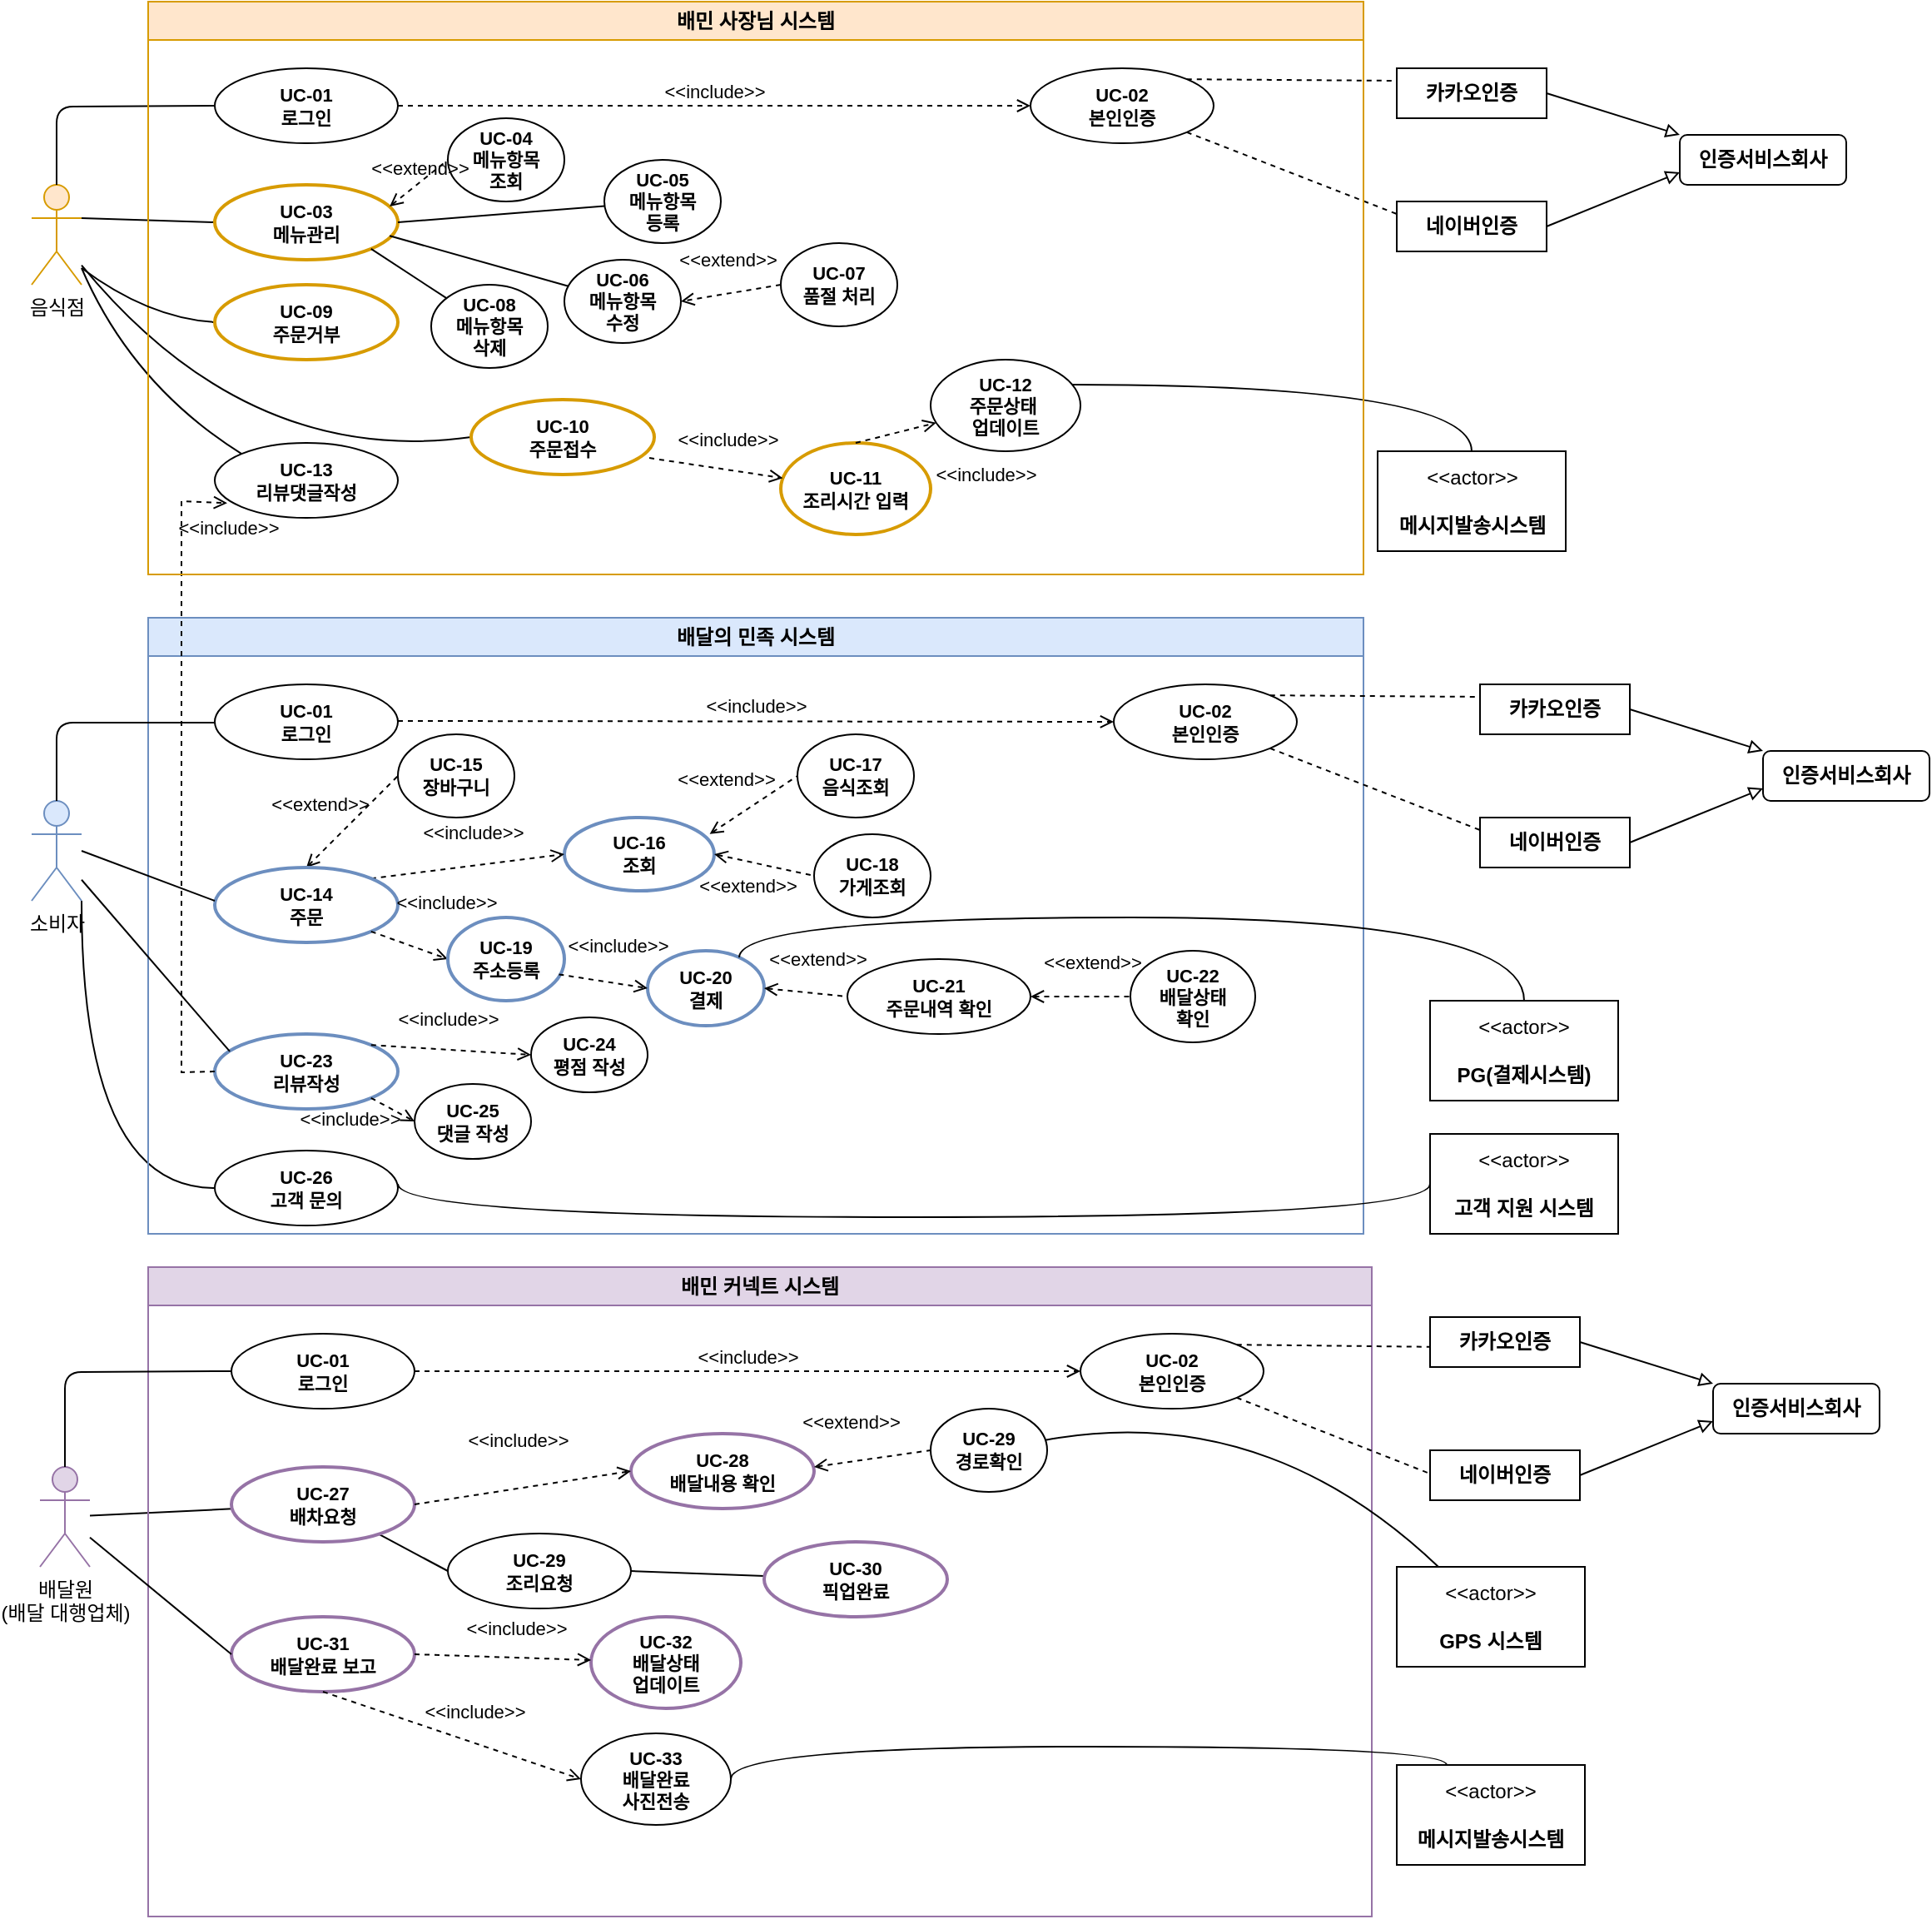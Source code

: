 <mxfile version="24.4.13" type="github" pages="2">
  <diagram name="페이지-1" id="0730mNVhQJwYagWhDFm0">
    <mxGraphModel grid="0" page="1" gridSize="10" guides="1" tooltips="1" connect="1" arrows="1" fold="1" pageScale="1" pageWidth="827" pageHeight="1169" math="0" shadow="0">
      <root>
        <mxCell id="0" />
        <mxCell id="1" parent="0" />
        <mxCell id="9gbs9tgWKVbymUqdHYrf-203" style="rounded=0;orthogonalLoop=1;jettySize=auto;html=1;exitX=1;exitY=1;exitDx=0;exitDy=0;exitPerimeter=0;endArrow=none;endFill=0;entryX=0;entryY=0.5;entryDx=0;entryDy=0;strokeColor=none;" edge="1" parent="1" source="9gbs9tgWKVbymUqdHYrf-3" target="9gbs9tgWKVbymUqdHYrf-204">
          <mxGeometry relative="1" as="geometry">
            <mxPoint x="150" y="760" as="targetPoint" />
          </mxGeometry>
        </mxCell>
        <mxCell id="9gbs9tgWKVbymUqdHYrf-205" style="edgeStyle=orthogonalEdgeStyle;rounded=0;orthogonalLoop=1;jettySize=auto;html=1;exitX=1;exitY=1;exitDx=0;exitDy=0;exitPerimeter=0;entryX=0;entryY=0.5;entryDx=0;entryDy=0;curved=1;endArrow=none;endFill=0;" edge="1" parent="1" source="9gbs9tgWKVbymUqdHYrf-3" target="9gbs9tgWKVbymUqdHYrf-204">
          <mxGeometry relative="1" as="geometry" />
        </mxCell>
        <mxCell id="9gbs9tgWKVbymUqdHYrf-3" value="소비자" style="shape=umlActor;verticalLabelPosition=bottom;verticalAlign=top;html=1;outlineConnect=0;fillColor=#dae8fc;strokeColor=#6c8ebf;" vertex="1" parent="1">
          <mxGeometry x="70" y="530" width="30" height="60" as="geometry" />
        </mxCell>
        <mxCell id="9gbs9tgWKVbymUqdHYrf-161" style="rounded=0;orthogonalLoop=1;jettySize=auto;html=1;endArrow=none;endFill=0;" edge="1" parent="1" source="9gbs9tgWKVbymUqdHYrf-6" target="9gbs9tgWKVbymUqdHYrf-22">
          <mxGeometry relative="1" as="geometry" />
        </mxCell>
        <mxCell id="9gbs9tgWKVbymUqdHYrf-6" value="배달원&lt;div&gt;(배달 대행업체)&lt;/div&gt;" style="shape=umlActor;verticalLabelPosition=bottom;verticalAlign=top;html=1;outlineConnect=0;fillColor=#e1d5e7;strokeColor=#9673a6;" vertex="1" parent="1">
          <mxGeometry x="75" y="930" width="30" height="60" as="geometry" />
        </mxCell>
        <mxCell id="9gbs9tgWKVbymUqdHYrf-7" value="음식점" style="shape=umlActor;verticalLabelPosition=bottom;verticalAlign=top;html=1;outlineConnect=0;fillColor=#ffe6cc;strokeColor=#d79b00;" vertex="1" parent="1">
          <mxGeometry x="70" y="160" width="30" height="60" as="geometry" />
        </mxCell>
        <mxCell id="9gbs9tgWKVbymUqdHYrf-10" value="&lt;b&gt;인증서비스회사&lt;/b&gt;" style="rounded=1;whiteSpace=wrap;html=1;" vertex="1" parent="1">
          <mxGeometry x="1060" y="130" width="100" height="30" as="geometry" />
        </mxCell>
        <mxCell id="9gbs9tgWKVbymUqdHYrf-46" value="&lt;b&gt;네이버인증&lt;/b&gt;" style="rounded=0;whiteSpace=wrap;html=1;" vertex="1" parent="1">
          <mxGeometry x="890" y="170" width="90" height="30" as="geometry" />
        </mxCell>
        <mxCell id="9gbs9tgWKVbymUqdHYrf-48" style="rounded=0;orthogonalLoop=1;jettySize=auto;html=1;exitX=1;exitY=0.5;exitDx=0;exitDy=0;endArrow=block;endFill=0;curved=0;strokeWidth=1;entryX=0;entryY=0;entryDx=0;entryDy=0;" edge="1" parent="1" source="9gbs9tgWKVbymUqdHYrf-28" target="9gbs9tgWKVbymUqdHYrf-10">
          <mxGeometry relative="1" as="geometry">
            <mxPoint x="1070" y="120" as="targetPoint" />
          </mxGeometry>
        </mxCell>
        <mxCell id="9gbs9tgWKVbymUqdHYrf-28" value="&lt;b&gt;카카오인증&lt;/b&gt;" style="rounded=0;whiteSpace=wrap;html=1;" vertex="1" parent="1">
          <mxGeometry x="890" y="90" width="90" height="30" as="geometry" />
        </mxCell>
        <mxCell id="9gbs9tgWKVbymUqdHYrf-49" style="rounded=0;orthogonalLoop=1;jettySize=auto;html=1;exitX=1;exitY=0.5;exitDx=0;exitDy=0;endArrow=block;endFill=0;curved=0;strokeWidth=1;entryX=0;entryY=0.75;entryDx=0;entryDy=0;" edge="1" parent="1" source="9gbs9tgWKVbymUqdHYrf-46" target="9gbs9tgWKVbymUqdHYrf-10">
          <mxGeometry relative="1" as="geometry">
            <mxPoint x="1120" y="225" as="targetPoint" />
            <mxPoint x="1010" y="200" as="sourcePoint" />
          </mxGeometry>
        </mxCell>
        <mxCell id="9gbs9tgWKVbymUqdHYrf-53" value="" style="endArrow=none;dashed=1;html=1;rounded=0;exitX=1;exitY=0;exitDx=0;exitDy=0;entryX=0;entryY=0.25;entryDx=0;entryDy=0;" edge="1" parent="1" source="9gbs9tgWKVbymUqdHYrf-15" target="9gbs9tgWKVbymUqdHYrf-28">
          <mxGeometry width="50" height="50" relative="1" as="geometry">
            <mxPoint x="740" y="200" as="sourcePoint" />
            <mxPoint x="790" y="150" as="targetPoint" />
          </mxGeometry>
        </mxCell>
        <mxCell id="9gbs9tgWKVbymUqdHYrf-54" value="" style="endArrow=none;dashed=1;html=1;rounded=0;exitX=1;exitY=1;exitDx=0;exitDy=0;entryX=0;entryY=0.25;entryDx=0;entryDy=0;" edge="1" parent="1" source="9gbs9tgWKVbymUqdHYrf-15" target="9gbs9tgWKVbymUqdHYrf-46">
          <mxGeometry width="50" height="50" relative="1" as="geometry">
            <mxPoint x="710" y="140" as="sourcePoint" />
            <mxPoint x="916" y="146" as="targetPoint" />
          </mxGeometry>
        </mxCell>
        <mxCell id="9gbs9tgWKVbymUqdHYrf-72" value="배민 커넥트 시스템" style="swimlane;whiteSpace=wrap;html=1;fillColor=#e1d5e7;strokeColor=#9673a6;" vertex="1" parent="1">
          <mxGeometry x="140" y="810" width="735" height="390" as="geometry" />
        </mxCell>
        <mxCell id="9gbs9tgWKVbymUqdHYrf-73" value="&lt;div&gt;UC-01&lt;/div&gt;로그인" style="ellipse;whiteSpace=wrap;html=1;fontFamily=Helvetica;fontSize=11;fontColor=default;labelBackgroundColor=default;fontStyle=1" vertex="1" parent="9gbs9tgWKVbymUqdHYrf-72">
          <mxGeometry x="50" y="40" width="110" height="45" as="geometry" />
        </mxCell>
        <mxCell id="9gbs9tgWKVbymUqdHYrf-24" value="&lt;div&gt;&lt;b&gt;UC-31&lt;/b&gt;&lt;/div&gt;&lt;b&gt;배달완료 보고&lt;/b&gt;" style="ellipse;whiteSpace=wrap;html=1;fontFamily=Helvetica;fontSize=11;labelBackgroundColor=default;fillColor=none;strokeColor=#9673a6;strokeWidth=2;" vertex="1" parent="9gbs9tgWKVbymUqdHYrf-72">
          <mxGeometry x="50" y="210" width="110" height="45" as="geometry" />
        </mxCell>
        <mxCell id="9gbs9tgWKVbymUqdHYrf-23" value="&lt;div&gt;&lt;b&gt;UC-28&lt;/b&gt;&lt;/div&gt;&lt;b&gt;배달내용 확인&lt;/b&gt;" style="ellipse;whiteSpace=wrap;html=1;fontFamily=Helvetica;fontSize=11;labelBackgroundColor=default;fillColor=none;strokeColor=#9673a6;strokeWidth=2;" vertex="1" parent="9gbs9tgWKVbymUqdHYrf-72">
          <mxGeometry x="290" y="100" width="110" height="45" as="geometry" />
        </mxCell>
        <mxCell id="9gbs9tgWKVbymUqdHYrf-182" style="rounded=0;orthogonalLoop=1;jettySize=auto;html=1;entryX=0;entryY=0.5;entryDx=0;entryDy=0;endArrow=none;endFill=0;" edge="1" parent="9gbs9tgWKVbymUqdHYrf-72" source="9gbs9tgWKVbymUqdHYrf-22" target="9gbs9tgWKVbymUqdHYrf-181">
          <mxGeometry relative="1" as="geometry" />
        </mxCell>
        <mxCell id="9gbs9tgWKVbymUqdHYrf-22" value="&lt;div&gt;&lt;b&gt;UC-27&lt;/b&gt;&lt;/div&gt;&lt;b&gt;배차요청&lt;/b&gt;" style="ellipse;whiteSpace=wrap;html=1;fontFamily=Helvetica;fontSize=11;labelBackgroundColor=default;fillColor=none;strokeColor=#9673a6;strokeWidth=2;" vertex="1" parent="9gbs9tgWKVbymUqdHYrf-72">
          <mxGeometry x="50" y="120" width="110" height="45" as="geometry" />
        </mxCell>
        <mxCell id="9gbs9tgWKVbymUqdHYrf-157" value="&lt;div&gt;&lt;b&gt;UC-02&lt;/b&gt;&lt;/div&gt;&lt;b&gt;본인인증&lt;/b&gt;" style="ellipse;whiteSpace=wrap;html=1;fontFamily=Helvetica;fontSize=11;fontColor=default;labelBackgroundColor=default;" vertex="1" parent="9gbs9tgWKVbymUqdHYrf-72">
          <mxGeometry x="560" y="40" width="110" height="45" as="geometry" />
        </mxCell>
        <mxCell id="9gbs9tgWKVbymUqdHYrf-158" value="" style="endArrow=none;dashed=1;html=1;rounded=0;exitX=1;exitY=0;exitDx=0;exitDy=0;entryX=0;entryY=0.25;entryDx=0;entryDy=0;" edge="1" parent="9gbs9tgWKVbymUqdHYrf-72" source="9gbs9tgWKVbymUqdHYrf-157">
          <mxGeometry width="50" height="50" relative="1" as="geometry">
            <mxPoint x="630" y="150" as="sourcePoint" />
            <mxPoint x="780" y="48" as="targetPoint" />
          </mxGeometry>
        </mxCell>
        <mxCell id="9gbs9tgWKVbymUqdHYrf-159" value="" style="endArrow=none;dashed=1;html=1;rounded=0;exitX=1;exitY=1;exitDx=0;exitDy=0;entryX=0;entryY=0.25;entryDx=0;entryDy=0;" edge="1" parent="9gbs9tgWKVbymUqdHYrf-72" source="9gbs9tgWKVbymUqdHYrf-157">
          <mxGeometry width="50" height="50" relative="1" as="geometry">
            <mxPoint x="600" y="90" as="sourcePoint" />
            <mxPoint x="780" y="128" as="targetPoint" />
          </mxGeometry>
        </mxCell>
        <mxCell id="9gbs9tgWKVbymUqdHYrf-160" value="&amp;lt;&amp;lt;include&amp;gt;&amp;gt;" style="html=1;verticalAlign=bottom;labelBackgroundColor=none;endArrow=open;endFill=0;dashed=1;rounded=0;entryX=0;entryY=0.5;entryDx=0;entryDy=0;exitX=1;exitY=0.5;exitDx=0;exitDy=0;" edge="1" parent="9gbs9tgWKVbymUqdHYrf-72" source="9gbs9tgWKVbymUqdHYrf-73" target="9gbs9tgWKVbymUqdHYrf-157">
          <mxGeometry width="160" relative="1" as="geometry">
            <mxPoint x="160" y="108.82" as="sourcePoint" />
            <mxPoint x="590" y="109.82" as="targetPoint" />
          </mxGeometry>
        </mxCell>
        <mxCell id="9gbs9tgWKVbymUqdHYrf-163" value="&amp;lt;&amp;lt;include&amp;gt;&amp;gt;" style="html=1;verticalAlign=bottom;labelBackgroundColor=none;endArrow=open;endFill=0;dashed=1;rounded=0;exitX=1;exitY=0.5;exitDx=0;exitDy=0;entryX=0;entryY=0.5;entryDx=0;entryDy=0;" edge="1" parent="9gbs9tgWKVbymUqdHYrf-72" source="9gbs9tgWKVbymUqdHYrf-22" target="9gbs9tgWKVbymUqdHYrf-23">
          <mxGeometry y="20" width="160" relative="1" as="geometry">
            <mxPoint x="200" y="184.41" as="sourcePoint" />
            <mxPoint x="360" y="184.41" as="targetPoint" />
            <mxPoint as="offset" />
          </mxGeometry>
        </mxCell>
        <mxCell id="9gbs9tgWKVbymUqdHYrf-164" value="&lt;div&gt;&lt;b&gt;UC-29&lt;/b&gt;&lt;/div&gt;&lt;b&gt;경로확인&lt;/b&gt;" style="ellipse;whiteSpace=wrap;html=1;fontFamily=Helvetica;fontSize=11;fontColor=default;labelBackgroundColor=default;" vertex="1" parent="9gbs9tgWKVbymUqdHYrf-72">
          <mxGeometry x="470" y="85" width="70" height="50" as="geometry" />
        </mxCell>
        <mxCell id="9gbs9tgWKVbymUqdHYrf-165" value="&amp;lt;&amp;lt;extend&amp;gt;&amp;gt;" style="html=1;verticalAlign=bottom;labelBackgroundColor=none;endArrow=none;endFill=0;dashed=1;rounded=0;entryX=0;entryY=0.5;entryDx=0;entryDy=0;startArrow=open;startFill=0;exitX=1;exitY=0.5;exitDx=0;exitDy=0;" edge="1" parent="9gbs9tgWKVbymUqdHYrf-72" target="9gbs9tgWKVbymUqdHYrf-164">
          <mxGeometry x="-0.313" y="15" width="160" relative="1" as="geometry">
            <mxPoint x="400" y="120" as="sourcePoint" />
            <mxPoint x="484" y="176" as="targetPoint" />
            <mxPoint as="offset" />
          </mxGeometry>
        </mxCell>
        <mxCell id="9gbs9tgWKVbymUqdHYrf-173" value="&lt;div&gt;&lt;b&gt;UC-32&lt;/b&gt;&lt;/div&gt;&lt;b&gt;배달상태&lt;/b&gt;&lt;div&gt;&lt;b&gt;업데이트&lt;/b&gt;&lt;/div&gt;" style="ellipse;whiteSpace=wrap;html=1;fontFamily=Helvetica;fontSize=11;labelBackgroundColor=default;fillColor=none;strokeColor=#9673a6;strokeWidth=2;" vertex="1" parent="9gbs9tgWKVbymUqdHYrf-72">
          <mxGeometry x="266" y="210" width="90" height="55" as="geometry" />
        </mxCell>
        <mxCell id="9gbs9tgWKVbymUqdHYrf-174" value="&amp;lt;&amp;lt;include&amp;gt;&amp;gt;" style="html=1;verticalAlign=bottom;labelBackgroundColor=none;endArrow=open;endFill=0;dashed=1;rounded=0;exitX=1;exitY=0.5;exitDx=0;exitDy=0;" edge="1" parent="9gbs9tgWKVbymUqdHYrf-72" target="9gbs9tgWKVbymUqdHYrf-173" source="9gbs9tgWKVbymUqdHYrf-24">
          <mxGeometry x="0.14" y="9" width="160" relative="1" as="geometry">
            <mxPoint x="191" y="215" as="sourcePoint" />
            <mxPoint x="306" y="255" as="targetPoint" />
            <mxPoint as="offset" />
          </mxGeometry>
        </mxCell>
        <mxCell id="9gbs9tgWKVbymUqdHYrf-184" style="rounded=0;orthogonalLoop=1;jettySize=auto;html=1;exitX=1;exitY=0.5;exitDx=0;exitDy=0;endArrow=none;endFill=0;" edge="1" parent="9gbs9tgWKVbymUqdHYrf-72" source="9gbs9tgWKVbymUqdHYrf-181" target="9gbs9tgWKVbymUqdHYrf-183">
          <mxGeometry relative="1" as="geometry" />
        </mxCell>
        <mxCell id="9gbs9tgWKVbymUqdHYrf-181" value="&lt;div&gt;&lt;b&gt;UC-29&lt;/b&gt;&lt;/div&gt;&lt;b&gt;조리요청&lt;/b&gt;" style="ellipse;whiteSpace=wrap;html=1;fontFamily=Helvetica;fontSize=11;fontColor=default;labelBackgroundColor=default;" vertex="1" parent="9gbs9tgWKVbymUqdHYrf-72">
          <mxGeometry x="180" y="160" width="110" height="45" as="geometry" />
        </mxCell>
        <mxCell id="9gbs9tgWKVbymUqdHYrf-183" value="&lt;div&gt;&lt;b&gt;UC-30&lt;/b&gt;&lt;/div&gt;&lt;b&gt;픽업완료&lt;/b&gt;" style="ellipse;whiteSpace=wrap;html=1;fontFamily=Helvetica;fontSize=11;labelBackgroundColor=default;fillColor=none;strokeColor=#9673a6;strokeWidth=2;" vertex="1" parent="9gbs9tgWKVbymUqdHYrf-72">
          <mxGeometry x="370" y="165" width="110" height="45" as="geometry" />
        </mxCell>
        <mxCell id="9gbs9tgWKVbymUqdHYrf-185" value="&amp;lt;&amp;lt;include&amp;gt;&amp;gt;" style="html=1;verticalAlign=bottom;labelBackgroundColor=none;endArrow=open;endFill=0;dashed=1;rounded=0;exitX=0.5;exitY=1;exitDx=0;exitDy=0;entryX=0;entryY=0.5;entryDx=0;entryDy=0;" edge="1" parent="9gbs9tgWKVbymUqdHYrf-72" source="9gbs9tgWKVbymUqdHYrf-24" target="9gbs9tgWKVbymUqdHYrf-186">
          <mxGeometry x="0.14" y="9" width="160" relative="1" as="geometry">
            <mxPoint x="105" y="270" as="sourcePoint" />
            <mxPoint x="240" y="320" as="targetPoint" />
            <mxPoint as="offset" />
          </mxGeometry>
        </mxCell>
        <mxCell id="9gbs9tgWKVbymUqdHYrf-186" value="&lt;div&gt;&lt;b&gt;UC-33&lt;/b&gt;&lt;/div&gt;&lt;b&gt;배달완료&lt;/b&gt;&lt;div&gt;&lt;b&gt;사진전송&lt;/b&gt;&lt;/div&gt;" style="ellipse;whiteSpace=wrap;html=1;fontFamily=Helvetica;fontSize=11;fontColor=default;labelBackgroundColor=default;" vertex="1" parent="9gbs9tgWKVbymUqdHYrf-72">
          <mxGeometry x="260" y="280" width="90" height="55" as="geometry" />
        </mxCell>
        <mxCell id="9gbs9tgWKVbymUqdHYrf-74" value="배달의 민족 시스템" style="swimlane;whiteSpace=wrap;html=1;fillColor=#dae8fc;strokeColor=#6c8ebf;" vertex="1" parent="1">
          <mxGeometry x="140" y="420" width="730" height="370" as="geometry" />
        </mxCell>
        <mxCell id="9gbs9tgWKVbymUqdHYrf-18" value="&lt;div&gt;&lt;b&gt;UC-16&lt;/b&gt;&lt;/div&gt;&lt;b&gt;조회&lt;/b&gt;" style="ellipse;whiteSpace=wrap;html=1;fontFamily=Helvetica;fontSize=11;labelBackgroundColor=default;fillColor=none;strokeColor=#6c8ebf;strokeWidth=2;" vertex="1" parent="9gbs9tgWKVbymUqdHYrf-74">
          <mxGeometry x="250" y="120" width="90" height="44" as="geometry" />
        </mxCell>
        <mxCell id="9gbs9tgWKVbymUqdHYrf-19" value="&lt;div&gt;&lt;b&gt;UC-21&lt;/b&gt;&lt;/div&gt;&lt;b&gt;주문내역 확인&lt;/b&gt;" style="ellipse;whiteSpace=wrap;html=1;fontFamily=Helvetica;fontSize=11;fontColor=default;labelBackgroundColor=default;" vertex="1" parent="9gbs9tgWKVbymUqdHYrf-74">
          <mxGeometry x="420" y="205" width="110" height="45" as="geometry" />
        </mxCell>
        <mxCell id="9gbs9tgWKVbymUqdHYrf-20" value="&lt;div&gt;&lt;b&gt;UC-22&lt;/b&gt;&lt;/div&gt;&lt;b&gt;배달상태&lt;/b&gt;&lt;div&gt;&lt;b&gt;확인&lt;/b&gt;&lt;/div&gt;" style="ellipse;whiteSpace=wrap;html=1;fontFamily=Helvetica;fontSize=11;fontColor=default;labelBackgroundColor=default;" vertex="1" parent="9gbs9tgWKVbymUqdHYrf-74">
          <mxGeometry x="590" y="200" width="75" height="55" as="geometry" />
        </mxCell>
        <mxCell id="9gbs9tgWKVbymUqdHYrf-21" value="&lt;div&gt;&lt;b&gt;UC-23&lt;/b&gt;&lt;/div&gt;&lt;b&gt;리뷰작성&lt;/b&gt;" style="ellipse;whiteSpace=wrap;html=1;fontFamily=Helvetica;fontSize=11;labelBackgroundColor=default;fillColor=none;strokeColor=#6c8ebf;strokeWidth=2;" vertex="1" parent="9gbs9tgWKVbymUqdHYrf-74">
          <mxGeometry x="40" y="250" width="110" height="45" as="geometry" />
        </mxCell>
        <mxCell id="9gbs9tgWKVbymUqdHYrf-90" value="&lt;div&gt;UC-01&lt;/div&gt;로그인" style="ellipse;whiteSpace=wrap;html=1;fontFamily=Helvetica;fontSize=11;fontColor=default;labelBackgroundColor=default;fontStyle=1" vertex="1" parent="9gbs9tgWKVbymUqdHYrf-74">
          <mxGeometry x="40" y="40" width="110" height="45" as="geometry" />
        </mxCell>
        <mxCell id="9gbs9tgWKVbymUqdHYrf-91" value="&amp;lt;&amp;lt;include&amp;gt;&amp;gt;" style="html=1;verticalAlign=bottom;labelBackgroundColor=none;endArrow=open;endFill=0;dashed=1;rounded=0;entryX=0;entryY=0.5;entryDx=0;entryDy=0;exitX=1;exitY=0.5;exitDx=0;exitDy=0;" edge="1" parent="9gbs9tgWKVbymUqdHYrf-74" target="9gbs9tgWKVbymUqdHYrf-92">
          <mxGeometry width="160" relative="1" as="geometry">
            <mxPoint x="150" y="62" as="sourcePoint" />
            <mxPoint x="530" y="62" as="targetPoint" />
          </mxGeometry>
        </mxCell>
        <mxCell id="9gbs9tgWKVbymUqdHYrf-103" value="&lt;div&gt;&lt;b&gt;UC-15&lt;/b&gt;&lt;/div&gt;&lt;b&gt;장바구니&lt;/b&gt;" style="ellipse;whiteSpace=wrap;html=1;fontFamily=Helvetica;fontSize=11;fontColor=default;labelBackgroundColor=default;" vertex="1" parent="9gbs9tgWKVbymUqdHYrf-74">
          <mxGeometry x="150" y="70" width="70" height="50" as="geometry" />
        </mxCell>
        <mxCell id="9gbs9tgWKVbymUqdHYrf-105" value="&amp;lt;&amp;lt;extend&amp;gt;&amp;gt;" style="html=1;verticalAlign=bottom;labelBackgroundColor=none;endArrow=none;endFill=0;dashed=1;rounded=0;entryX=0;entryY=0.5;entryDx=0;entryDy=0;startArrow=open;startFill=0;exitX=0.5;exitY=0;exitDx=0;exitDy=0;" edge="1" parent="9gbs9tgWKVbymUqdHYrf-74" source="9gbs9tgWKVbymUqdHYrf-113" target="9gbs9tgWKVbymUqdHYrf-103">
          <mxGeometry x="-0.313" y="15" width="160" relative="1" as="geometry">
            <mxPoint x="350" y="160" as="sourcePoint" />
            <mxPoint x="414" y="189" as="targetPoint" />
            <mxPoint as="offset" />
          </mxGeometry>
        </mxCell>
        <mxCell id="9gbs9tgWKVbymUqdHYrf-109" value="&amp;lt;&amp;lt;extend&amp;gt;&amp;gt;" style="html=1;verticalAlign=bottom;labelBackgroundColor=none;endArrow=none;endFill=0;dashed=1;rounded=0;entryX=0;entryY=0.5;entryDx=0;entryDy=0;startArrow=open;startFill=0;exitX=1;exitY=0.5;exitDx=0;exitDy=0;" edge="1" parent="9gbs9tgWKVbymUqdHYrf-74" source="9gbs9tgWKVbymUqdHYrf-19" target="9gbs9tgWKVbymUqdHYrf-20">
          <mxGeometry x="0.246" y="12" width="160" relative="1" as="geometry">
            <mxPoint x="591" y="253" as="sourcePoint" />
            <mxPoint x="641" y="250" as="targetPoint" />
            <mxPoint x="-1" as="offset" />
          </mxGeometry>
        </mxCell>
        <mxCell id="9gbs9tgWKVbymUqdHYrf-110" value="&lt;div&gt;&lt;b&gt;UC-20&lt;/b&gt;&lt;/div&gt;&lt;b&gt;결제&lt;/b&gt;" style="ellipse;whiteSpace=wrap;html=1;fontFamily=Helvetica;fontSize=11;labelBackgroundColor=default;fillColor=none;strokeColor=#6c8ebf;strokeWidth=2;" vertex="1" parent="9gbs9tgWKVbymUqdHYrf-74">
          <mxGeometry x="300" y="200" width="70" height="45" as="geometry" />
        </mxCell>
        <mxCell id="9gbs9tgWKVbymUqdHYrf-111" value="&amp;lt;&amp;lt;include&amp;gt;&amp;gt;" style="html=1;verticalAlign=bottom;labelBackgroundColor=none;endArrow=open;endFill=0;dashed=1;rounded=0;exitX=1;exitY=0;exitDx=0;exitDy=0;entryX=0;entryY=0.5;entryDx=0;entryDy=0;" edge="1" parent="9gbs9tgWKVbymUqdHYrf-74" source="9gbs9tgWKVbymUqdHYrf-113" target="9gbs9tgWKVbymUqdHYrf-18">
          <mxGeometry x="0.064" y="11" width="160" relative="1" as="geometry">
            <mxPoint x="420" y="155" as="sourcePoint" />
            <mxPoint x="580" y="155" as="targetPoint" />
            <mxPoint as="offset" />
          </mxGeometry>
        </mxCell>
        <mxCell id="9gbs9tgWKVbymUqdHYrf-113" value="&lt;div&gt;UC-14&lt;/div&gt;&lt;div&gt;주문&lt;/div&gt;" style="ellipse;whiteSpace=wrap;html=1;fontFamily=Helvetica;fontSize=11;labelBackgroundColor=default;fontStyle=1;fillColor=none;strokeColor=#6c8ebf;strokeWidth=2;" vertex="1" parent="9gbs9tgWKVbymUqdHYrf-74">
          <mxGeometry x="40" y="150" width="110" height="45" as="geometry" />
        </mxCell>
        <mxCell id="9gbs9tgWKVbymUqdHYrf-127" value="&amp;lt;&amp;lt;include&amp;gt;&amp;gt;" style="html=1;verticalAlign=bottom;labelBackgroundColor=none;endArrow=open;endFill=0;dashed=1;rounded=0;exitX=1;exitY=1;exitDx=0;exitDy=0;entryX=0;entryY=0.5;entryDx=0;entryDy=0;" edge="1" parent="9gbs9tgWKVbymUqdHYrf-74" source="9gbs9tgWKVbymUqdHYrf-113" target="9gbs9tgWKVbymUqdHYrf-140">
          <mxGeometry x="0.658" y="24" width="160" relative="1" as="geometry">
            <mxPoint x="105" y="200" as="sourcePoint" />
            <mxPoint x="180" y="200" as="targetPoint" />
            <mxPoint x="-1" as="offset" />
          </mxGeometry>
        </mxCell>
        <mxCell id="9gbs9tgWKVbymUqdHYrf-128" value="&amp;lt;&amp;lt;extend&amp;gt;&amp;gt;" style="html=1;verticalAlign=bottom;labelBackgroundColor=none;endArrow=none;endFill=0;dashed=1;rounded=0;entryX=0;entryY=0.5;entryDx=0;entryDy=0;startArrow=open;startFill=0;exitX=1;exitY=0.5;exitDx=0;exitDy=0;" edge="1" parent="9gbs9tgWKVbymUqdHYrf-74" source="9gbs9tgWKVbymUqdHYrf-110" target="9gbs9tgWKVbymUqdHYrf-19">
          <mxGeometry x="0.246" y="12" width="160" relative="1" as="geometry">
            <mxPoint x="431" y="228" as="sourcePoint" />
            <mxPoint x="481" y="225" as="targetPoint" />
            <mxPoint x="-1" as="offset" />
          </mxGeometry>
        </mxCell>
        <mxCell id="9gbs9tgWKVbymUqdHYrf-140" value="&lt;div&gt;UC-19&lt;/div&gt;&lt;div&gt;주소등록&lt;/div&gt;" style="ellipse;whiteSpace=wrap;html=1;fontFamily=Helvetica;fontSize=11;labelBackgroundColor=default;fontStyle=1;fillColor=none;strokeColor=#6c8ebf;strokeWidth=2;" vertex="1" parent="9gbs9tgWKVbymUqdHYrf-74">
          <mxGeometry x="180" y="180" width="70" height="50" as="geometry" />
        </mxCell>
        <mxCell id="9gbs9tgWKVbymUqdHYrf-142" value="&amp;lt;&amp;lt;include&amp;gt;&amp;gt;" style="html=1;verticalAlign=bottom;labelBackgroundColor=none;endArrow=open;endFill=0;dashed=1;rounded=0;exitX=0.953;exitY=0.684;exitDx=0;exitDy=0;entryX=0;entryY=0.5;entryDx=0;entryDy=0;exitPerimeter=0;" edge="1" parent="9gbs9tgWKVbymUqdHYrf-74" source="9gbs9tgWKVbymUqdHYrf-140" target="9gbs9tgWKVbymUqdHYrf-110">
          <mxGeometry x="0.244" y="14" width="160" relative="1" as="geometry">
            <mxPoint x="144" y="198" as="sourcePoint" />
            <mxPoint x="190" y="215" as="targetPoint" />
            <mxPoint as="offset" />
          </mxGeometry>
        </mxCell>
        <mxCell id="9gbs9tgWKVbymUqdHYrf-177" value="&lt;div&gt;&lt;b&gt;UC-24&lt;/b&gt;&lt;/div&gt;&lt;b&gt;평점 작성&lt;/b&gt;" style="ellipse;whiteSpace=wrap;html=1;fontFamily=Helvetica;fontSize=11;fontColor=default;labelBackgroundColor=default;" vertex="1" parent="9gbs9tgWKVbymUqdHYrf-74">
          <mxGeometry x="230" y="240" width="70" height="45" as="geometry" />
        </mxCell>
        <mxCell id="9gbs9tgWKVbymUqdHYrf-178" value="&amp;lt;&amp;lt;include&amp;gt;&amp;gt;" style="html=1;verticalAlign=bottom;labelBackgroundColor=none;endArrow=open;endFill=0;dashed=1;rounded=0;exitX=1;exitY=0;exitDx=0;exitDy=0;entryX=0;entryY=0.5;entryDx=0;entryDy=0;" edge="1" parent="9gbs9tgWKVbymUqdHYrf-74" target="9gbs9tgWKVbymUqdHYrf-177" source="9gbs9tgWKVbymUqdHYrf-21">
          <mxGeometry x="-0.051" y="9" width="160" relative="1" as="geometry">
            <mxPoint x="180" y="264" as="sourcePoint" />
            <mxPoint x="123" y="265" as="targetPoint" />
            <mxPoint as="offset" />
          </mxGeometry>
        </mxCell>
        <mxCell id="9gbs9tgWKVbymUqdHYrf-179" value="&lt;div&gt;&lt;b&gt;UC-25&lt;/b&gt;&lt;/div&gt;&lt;b&gt;댓글 작성&lt;/b&gt;" style="ellipse;whiteSpace=wrap;html=1;fontFamily=Helvetica;fontSize=11;fontColor=default;labelBackgroundColor=default;" vertex="1" parent="9gbs9tgWKVbymUqdHYrf-74">
          <mxGeometry x="160.0" y="280" width="70" height="45" as="geometry" />
        </mxCell>
        <mxCell id="9gbs9tgWKVbymUqdHYrf-180" value="&amp;lt;&amp;lt;include&amp;gt;&amp;gt;" style="html=1;verticalAlign=bottom;labelBackgroundColor=none;endArrow=open;endFill=0;dashed=1;rounded=0;exitX=1;exitY=1;exitDx=0;exitDy=0;entryX=0;entryY=0.5;entryDx=0;entryDy=0;" edge="1" parent="9gbs9tgWKVbymUqdHYrf-74" target="9gbs9tgWKVbymUqdHYrf-179" source="9gbs9tgWKVbymUqdHYrf-21">
          <mxGeometry x="-1" y="-26" width="160" relative="1" as="geometry">
            <mxPoint x="109.853" y="323.486" as="sourcePoint" />
            <mxPoint x="186.15" y="270" as="targetPoint" />
            <mxPoint x="-1" y="-1" as="offset" />
          </mxGeometry>
        </mxCell>
        <mxCell id="9gbs9tgWKVbymUqdHYrf-194" value="&lt;div&gt;&lt;b&gt;UC-17&lt;/b&gt;&lt;/div&gt;&lt;b&gt;음식조회&lt;/b&gt;" style="ellipse;whiteSpace=wrap;html=1;fontFamily=Helvetica;fontSize=11;fontColor=default;labelBackgroundColor=default;" vertex="1" parent="9gbs9tgWKVbymUqdHYrf-74">
          <mxGeometry x="390" y="70" width="70" height="50" as="geometry" />
        </mxCell>
        <mxCell id="9gbs9tgWKVbymUqdHYrf-195" value="&amp;lt;&amp;lt;extend&amp;gt;&amp;gt;" style="html=1;verticalAlign=bottom;labelBackgroundColor=none;endArrow=none;endFill=0;dashed=1;rounded=0;entryX=0;entryY=0.5;entryDx=0;entryDy=0;startArrow=open;startFill=0;exitX=0.97;exitY=0.225;exitDx=0;exitDy=0;exitPerimeter=0;" edge="1" parent="9gbs9tgWKVbymUqdHYrf-74" source="9gbs9tgWKVbymUqdHYrf-18" target="9gbs9tgWKVbymUqdHYrf-194">
          <mxGeometry x="-0.313" y="15" width="160" relative="1" as="geometry">
            <mxPoint x="105" y="160" as="sourcePoint" />
            <mxPoint x="160" y="105" as="targetPoint" />
            <mxPoint as="offset" />
          </mxGeometry>
        </mxCell>
        <mxCell id="9gbs9tgWKVbymUqdHYrf-196" value="&lt;div&gt;&lt;b&gt;UC-18&lt;/b&gt;&lt;/div&gt;&lt;b&gt;가게조회&lt;/b&gt;" style="ellipse;whiteSpace=wrap;html=1;fontFamily=Helvetica;fontSize=11;fontColor=default;labelBackgroundColor=default;" vertex="1" parent="9gbs9tgWKVbymUqdHYrf-74">
          <mxGeometry x="400" y="130" width="70" height="50" as="geometry" />
        </mxCell>
        <mxCell id="9gbs9tgWKVbymUqdHYrf-197" value="&amp;lt;&amp;lt;extend&amp;gt;&amp;gt;" style="html=1;verticalAlign=bottom;labelBackgroundColor=none;endArrow=none;endFill=0;dashed=1;rounded=0;entryX=0;entryY=0.5;entryDx=0;entryDy=0;startArrow=open;startFill=0;exitX=1;exitY=0.5;exitDx=0;exitDy=0;" edge="1" parent="9gbs9tgWKVbymUqdHYrf-74" source="9gbs9tgWKVbymUqdHYrf-18" target="9gbs9tgWKVbymUqdHYrf-196">
          <mxGeometry x="-0.17" y="-23" width="160" relative="1" as="geometry">
            <mxPoint x="337" y="137" as="sourcePoint" />
            <mxPoint x="460" y="120" as="targetPoint" />
            <mxPoint as="offset" />
          </mxGeometry>
        </mxCell>
        <mxCell id="9gbs9tgWKVbymUqdHYrf-204" value="&lt;div&gt;&lt;b&gt;UC-26&lt;/b&gt;&lt;/div&gt;&lt;b&gt;고객 문의&lt;/b&gt;" style="ellipse;whiteSpace=wrap;html=1;fontFamily=Helvetica;fontSize=11;fontColor=default;labelBackgroundColor=default;" vertex="1" parent="9gbs9tgWKVbymUqdHYrf-74">
          <mxGeometry x="40" y="320" width="110" height="45" as="geometry" />
        </mxCell>
        <mxCell id="9gbs9tgWKVbymUqdHYrf-79" value="" style="endArrow=none;html=1;rounded=0;entryX=0;entryY=0;entryDx=0;entryDy=0;endFill=0;curved=1;" edge="1" parent="1" target="9gbs9tgWKVbymUqdHYrf-17">
          <mxGeometry width="50" height="50" relative="1" as="geometry">
            <mxPoint x="100" y="210" as="sourcePoint" />
            <mxPoint x="276" y="235" as="targetPoint" />
            <Array as="points">
              <mxPoint x="130" y="280" />
            </Array>
          </mxGeometry>
        </mxCell>
        <mxCell id="9gbs9tgWKVbymUqdHYrf-80" value="" style="endArrow=none;html=1;rounded=0;entryX=0;entryY=0.5;entryDx=0;entryDy=0;endFill=0;curved=1;" edge="1" parent="1" source="9gbs9tgWKVbymUqdHYrf-7" target="9gbs9tgWKVbymUqdHYrf-13">
          <mxGeometry width="50" height="50" relative="1" as="geometry">
            <mxPoint x="260" y="200" as="sourcePoint" />
            <mxPoint x="300" y="293" as="targetPoint" />
            <Array as="points">
              <mxPoint x="200" y="330" />
            </Array>
          </mxGeometry>
        </mxCell>
        <mxCell id="9gbs9tgWKVbymUqdHYrf-77" value="" style="endArrow=none;html=1;rounded=0;exitX=1;exitY=0.333;exitDx=0;exitDy=0;entryX=0;entryY=0.5;entryDx=0;entryDy=0;exitPerimeter=0;endFill=0;" edge="1" parent="1" source="9gbs9tgWKVbymUqdHYrf-7" target="9gbs9tgWKVbymUqdHYrf-12">
          <mxGeometry width="50" height="50" relative="1" as="geometry">
            <mxPoint x="260" y="190" as="sourcePoint" />
            <mxPoint x="310" y="140" as="targetPoint" />
          </mxGeometry>
        </mxCell>
        <mxCell id="9gbs9tgWKVbymUqdHYrf-83" value="" style="endArrow=none;html=1;rounded=1;exitX=0.5;exitY=0;exitDx=0;exitDy=0;entryX=0;entryY=0.5;entryDx=0;entryDy=0;exitPerimeter=0;curved=0;endFill=0;" edge="1" parent="1" source="9gbs9tgWKVbymUqdHYrf-7" target="9gbs9tgWKVbymUqdHYrf-11">
          <mxGeometry width="50" height="50" relative="1" as="geometry">
            <mxPoint x="110" y="190" as="sourcePoint" />
            <mxPoint x="190" y="183" as="targetPoint" />
            <Array as="points">
              <mxPoint x="85" y="113" />
            </Array>
          </mxGeometry>
        </mxCell>
        <mxCell id="9gbs9tgWKVbymUqdHYrf-89" value="" style="endArrow=none;html=1;rounded=1;exitX=0.5;exitY=0;exitDx=0;exitDy=0;entryX=0;entryY=0.5;entryDx=0;entryDy=0;exitPerimeter=0;curved=0;endFill=0;" edge="1" parent="1">
          <mxGeometry width="50" height="50" relative="1" as="geometry">
            <mxPoint x="85" y="530" as="sourcePoint" />
            <mxPoint x="180" y="483" as="targetPoint" />
            <Array as="points">
              <mxPoint x="85" y="483" />
            </Array>
          </mxGeometry>
        </mxCell>
        <mxCell id="9gbs9tgWKVbymUqdHYrf-92" value="&lt;div&gt;&lt;b&gt;UC-02&lt;/b&gt;&lt;/div&gt;&lt;b&gt;본인인증&lt;/b&gt;" style="ellipse;whiteSpace=wrap;html=1;fontFamily=Helvetica;fontSize=11;fontColor=default;labelBackgroundColor=default;" vertex="1" parent="1">
          <mxGeometry x="720" y="460" width="110" height="45" as="geometry" />
        </mxCell>
        <mxCell id="9gbs9tgWKVbymUqdHYrf-93" value="&lt;b&gt;인증서비스회사&lt;/b&gt;" style="rounded=1;whiteSpace=wrap;html=1;" vertex="1" parent="1">
          <mxGeometry x="1110" y="500" width="100" height="30" as="geometry" />
        </mxCell>
        <mxCell id="9gbs9tgWKVbymUqdHYrf-94" value="&lt;b&gt;네이버인증&lt;/b&gt;" style="rounded=0;whiteSpace=wrap;html=1;" vertex="1" parent="1">
          <mxGeometry x="940" y="540" width="90" height="30" as="geometry" />
        </mxCell>
        <mxCell id="9gbs9tgWKVbymUqdHYrf-95" style="rounded=0;orthogonalLoop=1;jettySize=auto;html=1;exitX=1;exitY=0.5;exitDx=0;exitDy=0;endArrow=block;endFill=0;curved=0;strokeWidth=1;entryX=0;entryY=0;entryDx=0;entryDy=0;" edge="1" parent="1" source="9gbs9tgWKVbymUqdHYrf-96" target="9gbs9tgWKVbymUqdHYrf-93">
          <mxGeometry relative="1" as="geometry">
            <mxPoint x="1120" y="490" as="targetPoint" />
          </mxGeometry>
        </mxCell>
        <mxCell id="9gbs9tgWKVbymUqdHYrf-96" value="&lt;b&gt;카카오인증&lt;/b&gt;" style="rounded=0;whiteSpace=wrap;html=1;" vertex="1" parent="1">
          <mxGeometry x="940" y="460" width="90" height="30" as="geometry" />
        </mxCell>
        <mxCell id="9gbs9tgWKVbymUqdHYrf-97" style="rounded=0;orthogonalLoop=1;jettySize=auto;html=1;exitX=1;exitY=0.5;exitDx=0;exitDy=0;endArrow=block;endFill=0;curved=0;strokeWidth=1;entryX=0;entryY=0.75;entryDx=0;entryDy=0;" edge="1" parent="1" source="9gbs9tgWKVbymUqdHYrf-94" target="9gbs9tgWKVbymUqdHYrf-93">
          <mxGeometry relative="1" as="geometry">
            <mxPoint x="1170" y="595" as="targetPoint" />
            <mxPoint x="1060" y="570" as="sourcePoint" />
          </mxGeometry>
        </mxCell>
        <mxCell id="9gbs9tgWKVbymUqdHYrf-98" value="" style="endArrow=none;dashed=1;html=1;rounded=0;exitX=1;exitY=0;exitDx=0;exitDy=0;entryX=0;entryY=0.25;entryDx=0;entryDy=0;" edge="1" parent="1" source="9gbs9tgWKVbymUqdHYrf-92" target="9gbs9tgWKVbymUqdHYrf-96">
          <mxGeometry width="50" height="50" relative="1" as="geometry">
            <mxPoint x="790" y="570" as="sourcePoint" />
            <mxPoint x="840" y="520" as="targetPoint" />
          </mxGeometry>
        </mxCell>
        <mxCell id="9gbs9tgWKVbymUqdHYrf-99" value="" style="endArrow=none;dashed=1;html=1;rounded=0;exitX=1;exitY=1;exitDx=0;exitDy=0;entryX=0;entryY=0.25;entryDx=0;entryDy=0;" edge="1" parent="1" source="9gbs9tgWKVbymUqdHYrf-92" target="9gbs9tgWKVbymUqdHYrf-94">
          <mxGeometry width="50" height="50" relative="1" as="geometry">
            <mxPoint x="760" y="510" as="sourcePoint" />
            <mxPoint x="966" y="516" as="targetPoint" />
          </mxGeometry>
        </mxCell>
        <mxCell id="9gbs9tgWKVbymUqdHYrf-102" value="&amp;lt;&amp;lt;include&amp;gt;&amp;gt;" style="html=1;verticalAlign=bottom;labelBackgroundColor=none;endArrow=open;endFill=0;dashed=1;rounded=0;exitX=0;exitY=0.5;exitDx=0;exitDy=0;entryX=0.068;entryY=0.803;entryDx=0;entryDy=0;entryPerimeter=0;" edge="1" parent="1" source="9gbs9tgWKVbymUqdHYrf-21" target="9gbs9tgWKVbymUqdHYrf-17">
          <mxGeometry x="1" y="-24" width="160" relative="1" as="geometry">
            <mxPoint x="180" y="676.5" as="sourcePoint" />
            <mxPoint x="195.421" y="372.123" as="targetPoint" />
            <Array as="points">
              <mxPoint x="160" y="693" />
              <mxPoint x="160" y="350" />
            </Array>
            <mxPoint x="2" as="offset" />
          </mxGeometry>
        </mxCell>
        <mxCell id="9gbs9tgWKVbymUqdHYrf-130" value="" style="endArrow=none;html=1;rounded=0;endFill=0;" edge="1" parent="1">
          <mxGeometry width="50" height="50" relative="1" as="geometry">
            <mxPoint x="100" y="560" as="sourcePoint" />
            <mxPoint x="180" y="590" as="targetPoint" />
          </mxGeometry>
        </mxCell>
        <mxCell id="9gbs9tgWKVbymUqdHYrf-131" value="" style="endArrow=none;html=1;rounded=0;endFill=0;entryX=0.082;entryY=0.233;entryDx=0;entryDy=0;entryPerimeter=0;" edge="1" parent="1" source="9gbs9tgWKVbymUqdHYrf-3" target="9gbs9tgWKVbymUqdHYrf-21">
          <mxGeometry width="50" height="50" relative="1" as="geometry">
            <mxPoint x="110" y="600" as="sourcePoint" />
            <mxPoint x="190" y="690" as="targetPoint" />
          </mxGeometry>
        </mxCell>
        <mxCell id="9gbs9tgWKVbymUqdHYrf-27" value="&amp;lt;&amp;lt;actor&amp;gt;&amp;gt;&lt;br&gt;&lt;br&gt;&lt;b&gt;PG(결제시스템)&lt;/b&gt;" style="html=1;align=center;verticalAlign=middle;dashed=0;whiteSpace=wrap;" vertex="1" parent="1">
          <mxGeometry x="910" y="650" width="113" height="60" as="geometry" />
        </mxCell>
        <mxCell id="9gbs9tgWKVbymUqdHYrf-134" style="edgeStyle=orthogonalEdgeStyle;rounded=0;orthogonalLoop=1;jettySize=auto;html=1;entryX=0.5;entryY=0;entryDx=0;entryDy=0;curved=1;endArrow=none;endFill=0;" edge="1" parent="1" source="9gbs9tgWKVbymUqdHYrf-110" target="9gbs9tgWKVbymUqdHYrf-27">
          <mxGeometry relative="1" as="geometry">
            <Array as="points">
              <mxPoint x="495" y="600" />
              <mxPoint x="966" y="600" />
            </Array>
          </mxGeometry>
        </mxCell>
        <mxCell id="9gbs9tgWKVbymUqdHYrf-137" value="&amp;lt;&amp;lt;actor&amp;gt;&amp;gt;&lt;br&gt;&lt;br&gt;&lt;b&gt;메시지발송시스템&lt;/b&gt;" style="html=1;align=center;verticalAlign=middle;dashed=0;whiteSpace=wrap;" vertex="1" parent="1">
          <mxGeometry x="878.5" y="320" width="113" height="60" as="geometry" />
        </mxCell>
        <mxCell id="9gbs9tgWKVbymUqdHYrf-138" style="edgeStyle=orthogonalEdgeStyle;rounded=0;orthogonalLoop=1;jettySize=auto;html=1;curved=1;endArrow=none;endFill=0;entryX=0.5;entryY=0;entryDx=0;entryDy=0;" edge="1" parent="1" source="9gbs9tgWKVbymUqdHYrf-14" target="9gbs9tgWKVbymUqdHYrf-137">
          <mxGeometry relative="1" as="geometry">
            <mxPoint x="390" y="209.97" as="sourcePoint" />
            <mxPoint x="930" y="250" as="targetPoint" />
            <Array as="points">
              <mxPoint x="935" y="280" />
            </Array>
          </mxGeometry>
        </mxCell>
        <mxCell id="9gbs9tgWKVbymUqdHYrf-152" value="&lt;b&gt;인증서비스회사&lt;/b&gt;" style="rounded=1;whiteSpace=wrap;html=1;" vertex="1" parent="1">
          <mxGeometry x="1080" y="880" width="100" height="30" as="geometry" />
        </mxCell>
        <mxCell id="9gbs9tgWKVbymUqdHYrf-153" value="&lt;b&gt;네이버인증&lt;/b&gt;" style="rounded=0;whiteSpace=wrap;html=1;" vertex="1" parent="1">
          <mxGeometry x="910" y="920" width="90" height="30" as="geometry" />
        </mxCell>
        <mxCell id="9gbs9tgWKVbymUqdHYrf-154" style="rounded=0;orthogonalLoop=1;jettySize=auto;html=1;exitX=1;exitY=0.5;exitDx=0;exitDy=0;endArrow=block;endFill=0;curved=0;strokeWidth=1;entryX=0;entryY=0;entryDx=0;entryDy=0;" edge="1" parent="1" source="9gbs9tgWKVbymUqdHYrf-155" target="9gbs9tgWKVbymUqdHYrf-152">
          <mxGeometry relative="1" as="geometry">
            <mxPoint x="1090" y="870" as="targetPoint" />
          </mxGeometry>
        </mxCell>
        <mxCell id="9gbs9tgWKVbymUqdHYrf-155" value="&lt;b&gt;카카오인증&lt;/b&gt;" style="rounded=0;whiteSpace=wrap;html=1;" vertex="1" parent="1">
          <mxGeometry x="910" y="840" width="90" height="30" as="geometry" />
        </mxCell>
        <mxCell id="9gbs9tgWKVbymUqdHYrf-156" style="rounded=0;orthogonalLoop=1;jettySize=auto;html=1;exitX=1;exitY=0.5;exitDx=0;exitDy=0;endArrow=block;endFill=0;curved=0;strokeWidth=1;entryX=0;entryY=0.75;entryDx=0;entryDy=0;" edge="1" parent="1" source="9gbs9tgWKVbymUqdHYrf-153" target="9gbs9tgWKVbymUqdHYrf-152">
          <mxGeometry relative="1" as="geometry">
            <mxPoint x="1140" y="975" as="targetPoint" />
            <mxPoint x="1030" y="950" as="sourcePoint" />
          </mxGeometry>
        </mxCell>
        <mxCell id="9gbs9tgWKVbymUqdHYrf-170" value="&amp;lt;&amp;lt;actor&amp;gt;&amp;gt;&lt;br&gt;&lt;br&gt;&lt;b&gt;GPS 시스템&lt;/b&gt;" style="html=1;align=center;verticalAlign=middle;dashed=0;whiteSpace=wrap;" vertex="1" parent="1">
          <mxGeometry x="890" y="990" width="113" height="60" as="geometry" />
        </mxCell>
        <mxCell id="9gbs9tgWKVbymUqdHYrf-171" style="rounded=0;orthogonalLoop=1;jettySize=auto;html=1;curved=1;endArrow=none;endFill=0;" edge="1" parent="1" source="9gbs9tgWKVbymUqdHYrf-164" target="9gbs9tgWKVbymUqdHYrf-170">
          <mxGeometry relative="1" as="geometry">
            <Array as="points">
              <mxPoint x="810" y="890" />
            </Array>
          </mxGeometry>
        </mxCell>
        <mxCell id="9gbs9tgWKVbymUqdHYrf-172" style="rounded=0;orthogonalLoop=1;jettySize=auto;html=1;endArrow=none;endFill=0;entryX=0;entryY=0.5;entryDx=0;entryDy=0;" edge="1" parent="1" source="9gbs9tgWKVbymUqdHYrf-6" target="9gbs9tgWKVbymUqdHYrf-24">
          <mxGeometry relative="1" as="geometry">
            <mxPoint x="100" y="940" as="sourcePoint" />
            <mxPoint x="202" y="928" as="targetPoint" />
          </mxGeometry>
        </mxCell>
        <mxCell id="9gbs9tgWKVbymUqdHYrf-143" value="" style="endArrow=none;html=1;rounded=1;entryX=0;entryY=0.5;entryDx=0;entryDy=0;curved=0;endFill=0;exitX=0.5;exitY=0;exitDx=0;exitDy=0;exitPerimeter=0;" edge="1" parent="1" source="9gbs9tgWKVbymUqdHYrf-6" target="9gbs9tgWKVbymUqdHYrf-73">
          <mxGeometry width="50" height="50" relative="1" as="geometry">
            <mxPoint x="90" y="940" as="sourcePoint" />
            <mxPoint x="185" y="895" as="targetPoint" />
            <Array as="points">
              <mxPoint x="90" y="873" />
            </Array>
          </mxGeometry>
        </mxCell>
        <mxCell id="9gbs9tgWKVbymUqdHYrf-206" value="&amp;lt;&amp;lt;actor&amp;gt;&amp;gt;&lt;br&gt;&lt;br&gt;&lt;b&gt;고객 지원 시스템&lt;/b&gt;" style="html=1;align=center;verticalAlign=middle;dashed=0;whiteSpace=wrap;" vertex="1" parent="1">
          <mxGeometry x="910" y="730" width="113" height="60" as="geometry" />
        </mxCell>
        <mxCell id="9gbs9tgWKVbymUqdHYrf-208" style="edgeStyle=orthogonalEdgeStyle;rounded=0;orthogonalLoop=1;jettySize=auto;html=1;entryX=0;entryY=0.5;entryDx=0;entryDy=0;curved=1;endArrow=none;endFill=0;" edge="1" parent="1" target="9gbs9tgWKVbymUqdHYrf-206">
          <mxGeometry relative="1" as="geometry">
            <mxPoint x="290" y="760" as="sourcePoint" />
            <mxPoint x="862" y="765" as="targetPoint" />
            <Array as="points">
              <mxPoint x="290" y="780" />
              <mxPoint x="910" y="780" />
            </Array>
          </mxGeometry>
        </mxCell>
        <mxCell id="9gbs9tgWKVbymUqdHYrf-210" style="edgeStyle=orthogonalEdgeStyle;rounded=0;orthogonalLoop=1;jettySize=auto;html=1;entryX=1;entryY=0.5;entryDx=0;entryDy=0;curved=1;endArrow=none;endFill=0;" edge="1" parent="1" source="9gbs9tgWKVbymUqdHYrf-209" target="9gbs9tgWKVbymUqdHYrf-186">
          <mxGeometry relative="1" as="geometry">
            <Array as="points">
              <mxPoint x="920" y="1098" />
              <mxPoint x="490" y="1098" />
            </Array>
          </mxGeometry>
        </mxCell>
        <mxCell id="9gbs9tgWKVbymUqdHYrf-209" value="&amp;lt;&amp;lt;actor&amp;gt;&amp;gt;&lt;br&gt;&lt;br&gt;&lt;b&gt;메시지발송시스템&lt;/b&gt;" style="html=1;align=center;verticalAlign=middle;dashed=0;whiteSpace=wrap;" vertex="1" parent="1">
          <mxGeometry x="890" y="1109" width="113" height="60" as="geometry" />
        </mxCell>
        <mxCell id="9gbs9tgWKVbymUqdHYrf-2" value="배민 사장님 시스템" style="swimlane;whiteSpace=wrap;html=1;fillColor=#ffe6cc;strokeColor=#d79b00;" vertex="1" parent="1">
          <mxGeometry x="140" y="50" width="730" height="344" as="geometry" />
        </mxCell>
        <mxCell id="9gbs9tgWKVbymUqdHYrf-13" value="&lt;div&gt;&lt;b&gt;UC-10&lt;/b&gt;&lt;/div&gt;&lt;b&gt;주문접수&lt;/b&gt;" style="ellipse;whiteSpace=wrap;html=1;fontFamily=Helvetica;fontSize=11;labelBackgroundColor=default;fillColor=none;strokeColor=#d79b00;strokeWidth=2;" vertex="1" parent="9gbs9tgWKVbymUqdHYrf-2">
          <mxGeometry x="194" y="239" width="110" height="45" as="geometry" />
        </mxCell>
        <mxCell id="9gbs9tgWKVbymUqdHYrf-11" value="&lt;div&gt;UC-01&lt;/div&gt;로그인" style="ellipse;whiteSpace=wrap;html=1;fontFamily=Helvetica;fontSize=11;fontColor=default;labelBackgroundColor=default;fontStyle=1" vertex="1" parent="9gbs9tgWKVbymUqdHYrf-2">
          <mxGeometry x="40" y="40" width="110" height="45" as="geometry" />
        </mxCell>
        <mxCell id="9gbs9tgWKVbymUqdHYrf-12" value="&lt;div&gt;&lt;b&gt;UC-03&lt;/b&gt;&lt;/div&gt;&lt;b&gt;메뉴관리&lt;/b&gt;" style="ellipse;whiteSpace=wrap;html=1;fontFamily=Helvetica;fontSize=11;labelBackgroundColor=default;fillColor=none;strokeColor=#d79b00;strokeWidth=2;" vertex="1" parent="9gbs9tgWKVbymUqdHYrf-2">
          <mxGeometry x="40" y="110" width="110" height="45" as="geometry" />
        </mxCell>
        <mxCell id="9gbs9tgWKVbymUqdHYrf-14" value="&lt;div&gt;&lt;b&gt;UC-12&lt;/b&gt;&lt;/div&gt;&lt;b&gt;주문상태&amp;nbsp;&lt;/b&gt;&lt;div&gt;&lt;b&gt;업데이트&lt;/b&gt;&lt;/div&gt;" style="ellipse;whiteSpace=wrap;html=1;fontFamily=Helvetica;fontSize=11;fontColor=default;labelBackgroundColor=default;" vertex="1" parent="9gbs9tgWKVbymUqdHYrf-2">
          <mxGeometry x="470" y="215" width="90" height="55" as="geometry" />
        </mxCell>
        <mxCell id="9gbs9tgWKVbymUqdHYrf-15" value="&lt;div&gt;&lt;b&gt;UC-02&lt;/b&gt;&lt;/div&gt;&lt;b&gt;본인인증&lt;/b&gt;" style="ellipse;whiteSpace=wrap;html=1;fontFamily=Helvetica;fontSize=11;fontColor=default;labelBackgroundColor=default;" vertex="1" parent="9gbs9tgWKVbymUqdHYrf-2">
          <mxGeometry x="530" y="40" width="110" height="45" as="geometry" />
        </mxCell>
        <mxCell id="9gbs9tgWKVbymUqdHYrf-17" value="&lt;div&gt;&lt;b&gt;UC-13&lt;/b&gt;&lt;/div&gt;&lt;b&gt;리뷰댓글작성&lt;/b&gt;" style="ellipse;whiteSpace=wrap;html=1;fontFamily=Helvetica;fontSize=11;labelBackgroundColor=default;" vertex="1" parent="9gbs9tgWKVbymUqdHYrf-2">
          <mxGeometry x="40" y="265" width="110" height="45" as="geometry" />
        </mxCell>
        <mxCell id="9gbs9tgWKVbymUqdHYrf-81" value="&amp;lt;&amp;lt;include&amp;gt;&amp;gt;" style="html=1;verticalAlign=bottom;labelBackgroundColor=none;endArrow=open;endFill=0;dashed=1;rounded=0;entryX=0;entryY=0.5;entryDx=0;entryDy=0;exitX=1;exitY=0.5;exitDx=0;exitDy=0;" edge="1" parent="9gbs9tgWKVbymUqdHYrf-2" source="9gbs9tgWKVbymUqdHYrf-11" target="9gbs9tgWKVbymUqdHYrf-15">
          <mxGeometry width="160" relative="1" as="geometry">
            <mxPoint x="240" y="55" as="sourcePoint" />
            <mxPoint x="400" y="55" as="targetPoint" />
          </mxGeometry>
        </mxCell>
        <mxCell id="9gbs9tgWKVbymUqdHYrf-84" value="&lt;div&gt;&lt;b&gt;UC-04&lt;/b&gt;&lt;/div&gt;&lt;b&gt;메뉴항목&lt;/b&gt;&lt;div&gt;&lt;b&gt;조회&lt;/b&gt;&lt;/div&gt;" style="ellipse;whiteSpace=wrap;html=1;fontFamily=Helvetica;fontSize=11;fontColor=default;labelBackgroundColor=default;" vertex="1" parent="9gbs9tgWKVbymUqdHYrf-2">
          <mxGeometry x="180" y="70" width="70" height="50" as="geometry" />
        </mxCell>
        <mxCell id="9gbs9tgWKVbymUqdHYrf-85" value="&amp;lt;&amp;lt;extend&amp;gt;&amp;gt;" style="html=1;verticalAlign=bottom;labelBackgroundColor=none;endArrow=none;endFill=0;dashed=1;rounded=0;entryX=0;entryY=0.5;entryDx=0;entryDy=0;startArrow=open;startFill=0;exitX=0.955;exitY=0.289;exitDx=0;exitDy=0;exitPerimeter=0;" edge="1" parent="9gbs9tgWKVbymUqdHYrf-2" source="9gbs9tgWKVbymUqdHYrf-12" target="9gbs9tgWKVbymUqdHYrf-84">
          <mxGeometry width="160" relative="1" as="geometry">
            <mxPoint x="134" y="120" as="sourcePoint" />
            <mxPoint x="410" y="200" as="targetPoint" />
          </mxGeometry>
        </mxCell>
        <mxCell id="9gbs9tgWKVbymUqdHYrf-86" value="&lt;div&gt;&lt;b&gt;UC-05&lt;/b&gt;&lt;/div&gt;&lt;b&gt;메뉴항목&lt;/b&gt;&lt;div&gt;&lt;b&gt;등록&lt;/b&gt;&lt;/div&gt;" style="ellipse;whiteSpace=wrap;html=1;fontFamily=Helvetica;fontSize=11;fontColor=default;labelBackgroundColor=default;" vertex="1" parent="9gbs9tgWKVbymUqdHYrf-2">
          <mxGeometry x="274" y="95" width="70" height="50" as="geometry" />
        </mxCell>
        <mxCell id="9gbs9tgWKVbymUqdHYrf-135" value="&lt;div&gt;&lt;b&gt;UC-11&lt;/b&gt;&lt;/div&gt;&lt;b&gt;조리시간 입력&lt;/b&gt;" style="ellipse;whiteSpace=wrap;html=1;fontFamily=Helvetica;fontSize=11;labelBackgroundColor=default;fillColor=none;strokeColor=#d79b00;perimeterSpacing=0;strokeWidth=2;" vertex="1" parent="9gbs9tgWKVbymUqdHYrf-2">
          <mxGeometry x="380" y="265" width="90" height="55" as="geometry" />
        </mxCell>
        <mxCell id="9gbs9tgWKVbymUqdHYrf-136" value="&amp;lt;&amp;lt;include&amp;gt;&amp;gt;" style="html=1;verticalAlign=bottom;labelBackgroundColor=none;endArrow=open;endFill=0;dashed=1;rounded=0;exitX=0.973;exitY=0.779;exitDx=0;exitDy=0;exitPerimeter=0;" edge="1" parent="9gbs9tgWKVbymUqdHYrf-2" target="9gbs9tgWKVbymUqdHYrf-135" source="9gbs9tgWKVbymUqdHYrf-13">
          <mxGeometry x="0.14" y="9" width="160" relative="1" as="geometry">
            <mxPoint x="290.15" y="303.75" as="sourcePoint" />
            <mxPoint x="420" y="310" as="targetPoint" />
            <mxPoint as="offset" />
          </mxGeometry>
        </mxCell>
        <mxCell id="9gbs9tgWKVbymUqdHYrf-133" value="&amp;lt;&amp;lt;include&amp;gt;&amp;gt;" style="html=1;verticalAlign=bottom;labelBackgroundColor=none;endArrow=open;endFill=0;dashed=1;rounded=0;exitX=0.5;exitY=0;exitDx=0;exitDy=0;" edge="1" parent="9gbs9tgWKVbymUqdHYrf-2" source="9gbs9tgWKVbymUqdHYrf-135" target="9gbs9tgWKVbymUqdHYrf-14">
          <mxGeometry x="1" y="-57" width="160" relative="1" as="geometry">
            <mxPoint x="260" y="255" as="sourcePoint" />
            <mxPoint x="420" y="255" as="targetPoint" />
            <mxPoint x="16" y="-15" as="offset" />
          </mxGeometry>
        </mxCell>
        <mxCell id="9gbs9tgWKVbymUqdHYrf-144" style="rounded=0;orthogonalLoop=1;jettySize=auto;html=1;exitX=1;exitY=0.5;exitDx=0;exitDy=0;endArrow=none;endFill=0;curved=0;strokeWidth=1;startArrow=none;startFill=0;" edge="1" parent="9gbs9tgWKVbymUqdHYrf-2" source="9gbs9tgWKVbymUqdHYrf-12" target="9gbs9tgWKVbymUqdHYrf-86">
          <mxGeometry relative="1" as="geometry">
            <mxPoint x="410" y="116.5" as="targetPoint" />
            <mxPoint x="330" y="148.5" as="sourcePoint" />
          </mxGeometry>
        </mxCell>
        <mxCell id="9gbs9tgWKVbymUqdHYrf-147" value="&lt;div&gt;&lt;b&gt;UC-06&lt;/b&gt;&lt;/div&gt;&lt;div&gt;&lt;b&gt;메뉴항목&lt;/b&gt;&lt;/div&gt;&lt;div&gt;&lt;b&gt;수정&lt;/b&gt;&lt;/div&gt;" style="ellipse;whiteSpace=wrap;html=1;fontFamily=Helvetica;fontSize=11;fontColor=default;labelBackgroundColor=default;" vertex="1" parent="9gbs9tgWKVbymUqdHYrf-2">
          <mxGeometry x="250" y="155" width="70" height="50" as="geometry" />
        </mxCell>
        <mxCell id="9gbs9tgWKVbymUqdHYrf-148" style="rounded=0;orthogonalLoop=1;jettySize=auto;html=1;endArrow=none;endFill=0;curved=0;strokeWidth=1;startArrow=none;startFill=0;exitX=0.955;exitY=0.681;exitDx=0;exitDy=0;exitPerimeter=0;" edge="1" parent="9gbs9tgWKVbymUqdHYrf-2" target="9gbs9tgWKVbymUqdHYrf-147" source="9gbs9tgWKVbymUqdHYrf-12">
          <mxGeometry relative="1" as="geometry">
            <mxPoint x="360" y="146.5" as="targetPoint" />
            <mxPoint x="140" y="140" as="sourcePoint" />
          </mxGeometry>
        </mxCell>
        <mxCell id="9gbs9tgWKVbymUqdHYrf-150" value="" style="rounded=0;orthogonalLoop=1;jettySize=auto;html=1;exitX=1;exitY=1;exitDx=0;exitDy=0;endArrow=none;endFill=0;curved=0;strokeWidth=1;startArrow=none;startFill=0;" edge="1" parent="9gbs9tgWKVbymUqdHYrf-2" source="9gbs9tgWKVbymUqdHYrf-12" target="9gbs9tgWKVbymUqdHYrf-151">
          <mxGeometry relative="1" as="geometry">
            <mxPoint x="190" y="200" as="targetPoint" />
            <mxPoint x="274" y="198" as="sourcePoint" />
          </mxGeometry>
        </mxCell>
        <mxCell id="9gbs9tgWKVbymUqdHYrf-151" value="&lt;div&gt;&lt;b&gt;UC-08&lt;/b&gt;&lt;/div&gt;&lt;b&gt;메뉴항목&lt;/b&gt;&lt;div&gt;&lt;b&gt;삭제&lt;/b&gt;&lt;/div&gt;" style="ellipse;whiteSpace=wrap;html=1;fontFamily=Helvetica;fontSize=11;fontColor=default;labelBackgroundColor=default;" vertex="1" parent="9gbs9tgWKVbymUqdHYrf-2">
          <mxGeometry x="170" y="170" width="70" height="50" as="geometry" />
        </mxCell>
        <mxCell id="9gbs9tgWKVbymUqdHYrf-187" value="&lt;div&gt;&lt;b&gt;UC-07&lt;/b&gt;&lt;/div&gt;&lt;b&gt;품절 처리&lt;/b&gt;" style="ellipse;whiteSpace=wrap;html=1;fontFamily=Helvetica;fontSize=11;fontColor=default;labelBackgroundColor=default;" vertex="1" parent="9gbs9tgWKVbymUqdHYrf-2">
          <mxGeometry x="380" y="145" width="70" height="50" as="geometry" />
        </mxCell>
        <mxCell id="9gbs9tgWKVbymUqdHYrf-189" value="&amp;lt;&amp;lt;extend&amp;gt;&amp;gt;" style="html=1;verticalAlign=bottom;labelBackgroundColor=none;endArrow=open;endFill=0;dashed=1;rounded=0;entryX=1;entryY=0.5;entryDx=0;entryDy=0;exitX=0;exitY=0.5;exitDx=0;exitDy=0;" edge="1" parent="9gbs9tgWKVbymUqdHYrf-2" source="9gbs9tgWKVbymUqdHYrf-187" target="9gbs9tgWKVbymUqdHYrf-147">
          <mxGeometry x="-0.004" y="-11" width="160" relative="1" as="geometry">
            <mxPoint x="350" y="160" as="sourcePoint" />
            <mxPoint x="560" y="140" as="targetPoint" />
            <mxPoint as="offset" />
          </mxGeometry>
        </mxCell>
        <mxCell id="9gbs9tgWKVbymUqdHYrf-192" style="rounded=0;orthogonalLoop=1;jettySize=auto;html=1;exitX=0;exitY=0.5;exitDx=0;exitDy=0;curved=1;endArrow=none;endFill=0;" edge="1" parent="9gbs9tgWKVbymUqdHYrf-2" source="9gbs9tgWKVbymUqdHYrf-190">
          <mxGeometry relative="1" as="geometry">
            <mxPoint x="-40" y="160" as="targetPoint" />
            <Array as="points">
              <mxPoint y="190" />
            </Array>
          </mxGeometry>
        </mxCell>
        <mxCell id="9gbs9tgWKVbymUqdHYrf-190" value="&lt;div&gt;&lt;b&gt;UC-09&lt;/b&gt;&lt;/div&gt;&lt;b&gt;주문거부&lt;/b&gt;" style="ellipse;whiteSpace=wrap;html=1;fontFamily=Helvetica;fontSize=11;labelBackgroundColor=default;fillColor=none;strokeColor=#d79b00;strokeWidth=2;" vertex="1" parent="9gbs9tgWKVbymUqdHYrf-2">
          <mxGeometry x="40" y="170" width="110" height="45" as="geometry" />
        </mxCell>
      </root>
    </mxGraphModel>
  </diagram>
  <diagram id="ZXHx0e3qkV1wo_oc1DYm" name="페이지-2">
    <mxGraphModel dx="1290" dy="556" grid="0" gridSize="10" guides="1" tooltips="1" connect="1" arrows="1" fold="1" page="1" pageScale="1" pageWidth="827" pageHeight="1169" math="0" shadow="0">
      <root>
        <mxCell id="0" />
        <mxCell id="1" parent="0" />
        <mxCell id="Fxs-fbrym_Jv-4ePKLYf-1" value="1.2 Business Context Diagram" style="shape=umlFrame;whiteSpace=wrap;html=1;pointerEvents=0;recursiveResize=0;container=1;collapsible=0;width=200;height=30;" vertex="1" parent="1">
          <mxGeometry x="40" y="40" width="770" height="540" as="geometry" />
        </mxCell>
        <mxCell id="Fxs-fbrym_Jv-4ePKLYf-2" value="소비자" style="rounded=0;whiteSpace=wrap;html=1;fillColor=#dae8fc;strokeColor=#6c8ebf;" vertex="1" parent="Fxs-fbrym_Jv-4ePKLYf-1">
          <mxGeometry x="320" y="30" width="120" height="60" as="geometry" />
        </mxCell>
        <mxCell id="Fxs-fbrym_Jv-4ePKLYf-3" value="음식점" style="rounded=0;whiteSpace=wrap;html=1;fillColor=#ffe6cc;strokeColor=#d79b00;" vertex="1" parent="Fxs-fbrym_Jv-4ePKLYf-1">
          <mxGeometry x="120" y="90" width="120" height="60" as="geometry" />
        </mxCell>
        <mxCell id="Fxs-fbrym_Jv-4ePKLYf-8" value="배달원" style="rounded=0;whiteSpace=wrap;html=1;fillColor=#e1d5e7;strokeColor=#9673a6;" vertex="1" parent="Fxs-fbrym_Jv-4ePKLYf-1">
          <mxGeometry x="520" y="90" width="120" height="60" as="geometry" />
        </mxCell>
        <mxCell id="Fxs-fbrym_Jv-4ePKLYf-7" value="고객지원" style="rounded=0;whiteSpace=wrap;html=1;fillColor=#f5f5f5;fontColor=#333333;strokeColor=#666666;" vertex="1" parent="Fxs-fbrym_Jv-4ePKLYf-1">
          <mxGeometry x="600" y="220" width="120" height="60" as="geometry" />
        </mxCell>
        <mxCell id="Fxs-fbrym_Jv-4ePKLYf-6" value="GPS 시스템" style="rounded=0;whiteSpace=wrap;html=1;fillColor=#f5f5f5;fontColor=#333333;strokeColor=#666666;" vertex="1" parent="Fxs-fbrym_Jv-4ePKLYf-1">
          <mxGeometry x="520" y="370" width="120" height="60" as="geometry" />
        </mxCell>
        <mxCell id="Fxs-fbrym_Jv-4ePKLYf-5" value="결제 시스템" style="rounded=0;whiteSpace=wrap;html=1;fillColor=#f5f5f5;fontColor=#333333;strokeColor=#666666;" vertex="1" parent="Fxs-fbrym_Jv-4ePKLYf-1">
          <mxGeometry x="50" y="220" width="120" height="60" as="geometry" />
        </mxCell>
        <mxCell id="Fxs-fbrym_Jv-4ePKLYf-4" value="인증 시스템" style="rounded=0;whiteSpace=wrap;html=1;fillColor=#f5f5f5;fontColor=#333333;strokeColor=#666666;" vertex="1" parent="Fxs-fbrym_Jv-4ePKLYf-1">
          <mxGeometry x="120" y="380" width="120" height="60" as="geometry" />
        </mxCell>
        <mxCell id="Fxs-fbrym_Jv-4ePKLYf-10" value="주문 및 배달 시스템" style="ellipse;whiteSpace=wrap;html=1;strokeWidth=1;shadow=1;fillColor=#b1ddf0;strokeColor=#10739e;" vertex="1" parent="Fxs-fbrym_Jv-4ePKLYf-1">
          <mxGeometry x="320" y="210" width="120" height="80" as="geometry" />
        </mxCell>
        <mxCell id="Fxs-fbrym_Jv-4ePKLYf-13" value="" style="endArrow=classic;startArrow=classic;html=1;rounded=0;entryX=0.25;entryY=1;entryDx=0;entryDy=0;exitX=0.93;exitY=0.2;exitDx=0;exitDy=0;exitPerimeter=0;" edge="1" parent="Fxs-fbrym_Jv-4ePKLYf-1" source="Fxs-fbrym_Jv-4ePKLYf-10" target="Fxs-fbrym_Jv-4ePKLYf-8">
          <mxGeometry width="50" height="50" relative="1" as="geometry">
            <mxPoint x="350" y="270" as="sourcePoint" />
            <mxPoint x="400" y="220" as="targetPoint" />
          </mxGeometry>
        </mxCell>
        <mxCell id="Fxs-fbrym_Jv-4ePKLYf-26" value="배차요청 및 배달완료 보고" style="edgeLabel;html=1;align=center;verticalAlign=middle;resizable=0;points=[];" vertex="1" connectable="0" parent="Fxs-fbrym_Jv-4ePKLYf-13">
          <mxGeometry x="0.165" y="1" relative="1" as="geometry">
            <mxPoint as="offset" />
          </mxGeometry>
        </mxCell>
        <mxCell id="Fxs-fbrym_Jv-4ePKLYf-14" value="" style="endArrow=classic;startArrow=classic;html=1;rounded=0;entryX=0.5;entryY=1;entryDx=0;entryDy=0;" edge="1" parent="Fxs-fbrym_Jv-4ePKLYf-1" source="Fxs-fbrym_Jv-4ePKLYf-10" target="Fxs-fbrym_Jv-4ePKLYf-2">
          <mxGeometry width="50" height="50" relative="1" as="geometry">
            <mxPoint x="442" y="236" as="sourcePoint" />
            <mxPoint x="560" y="160" as="targetPoint" />
          </mxGeometry>
        </mxCell>
        <mxCell id="Fxs-fbrym_Jv-4ePKLYf-25" value="서비스 이용자,&lt;div&gt;음식 주문 및 조회&lt;/div&gt;" style="edgeLabel;html=1;align=center;verticalAlign=middle;resizable=0;points=[];" vertex="1" connectable="0" parent="Fxs-fbrym_Jv-4ePKLYf-14">
          <mxGeometry x="0.173" y="-3" relative="1" as="geometry">
            <mxPoint as="offset" />
          </mxGeometry>
        </mxCell>
        <mxCell id="Fxs-fbrym_Jv-4ePKLYf-15" value="" style="endArrow=classic;startArrow=classic;html=1;rounded=0;entryX=0.75;entryY=1;entryDx=0;entryDy=0;" edge="1" parent="Fxs-fbrym_Jv-4ePKLYf-1" source="Fxs-fbrym_Jv-4ePKLYf-10" target="Fxs-fbrym_Jv-4ePKLYf-3">
          <mxGeometry width="50" height="50" relative="1" as="geometry">
            <mxPoint x="452" y="246" as="sourcePoint" />
            <mxPoint x="570" y="170" as="targetPoint" />
          </mxGeometry>
        </mxCell>
        <mxCell id="Fxs-fbrym_Jv-4ePKLYf-24" value="메뉴 게시 및 주문 수락&amp;nbsp;" style="edgeLabel;html=1;align=center;verticalAlign=middle;resizable=0;points=[];" vertex="1" connectable="0" parent="Fxs-fbrym_Jv-4ePKLYf-15">
          <mxGeometry x="-0.097" y="1" relative="1" as="geometry">
            <mxPoint y="-1" as="offset" />
          </mxGeometry>
        </mxCell>
        <mxCell id="Fxs-fbrym_Jv-4ePKLYf-18" value="" style="endArrow=classic;startArrow=classic;html=1;rounded=0;entryX=1;entryY=0.5;entryDx=0;entryDy=0;exitX=0;exitY=0.5;exitDx=0;exitDy=0;" edge="1" parent="Fxs-fbrym_Jv-4ePKLYf-1" source="Fxs-fbrym_Jv-4ePKLYf-10" target="Fxs-fbrym_Jv-4ePKLYf-5">
          <mxGeometry width="50" height="50" relative="1" as="geometry">
            <mxPoint x="345" y="234" as="sourcePoint" />
            <mxPoint x="220" y="160" as="targetPoint" />
          </mxGeometry>
        </mxCell>
        <mxCell id="Y_926M5-QC2y2hkkzxdT-3" value="&lt;span style=&quot;font-size: 12px; background-color: rgb(251, 251, 251);&quot;&gt;결제 처리 및 완료&lt;/span&gt;" style="edgeLabel;html=1;align=center;verticalAlign=middle;resizable=0;points=[];" vertex="1" connectable="0" parent="Fxs-fbrym_Jv-4ePKLYf-18">
          <mxGeometry x="-0.224" y="1" relative="1" as="geometry">
            <mxPoint x="-12" y="-1" as="offset" />
          </mxGeometry>
        </mxCell>
        <mxCell id="Fxs-fbrym_Jv-4ePKLYf-19" value="" style="endArrow=classic;startArrow=classic;html=1;rounded=0;entryX=1;entryY=0.5;entryDx=0;entryDy=0;exitX=0;exitY=0.5;exitDx=0;exitDy=0;" edge="1" parent="Fxs-fbrym_Jv-4ePKLYf-1" source="Fxs-fbrym_Jv-4ePKLYf-7" target="Fxs-fbrym_Jv-4ePKLYf-10">
          <mxGeometry width="50" height="50" relative="1" as="geometry">
            <mxPoint x="355" y="244" as="sourcePoint" />
            <mxPoint x="230" y="170" as="targetPoint" />
          </mxGeometry>
        </mxCell>
        <mxCell id="Y_926M5-QC2y2hkkzxdT-1" value="시스템 오류 해결지원" style="edgeLabel;html=1;align=center;verticalAlign=middle;resizable=0;points=[];" vertex="1" connectable="0" parent="Fxs-fbrym_Jv-4ePKLYf-19">
          <mxGeometry x="0.003" y="-2" relative="1" as="geometry">
            <mxPoint as="offset" />
          </mxGeometry>
        </mxCell>
        <mxCell id="Fxs-fbrym_Jv-4ePKLYf-20" value="" style="endArrow=classic;startArrow=classic;html=1;rounded=0;entryX=0.75;entryY=0;entryDx=0;entryDy=0;exitX=0;exitY=1;exitDx=0;exitDy=0;" edge="1" parent="Fxs-fbrym_Jv-4ePKLYf-1" source="Fxs-fbrym_Jv-4ePKLYf-10" target="Fxs-fbrym_Jv-4ePKLYf-4">
          <mxGeometry width="50" height="50" relative="1" as="geometry">
            <mxPoint x="365" y="254" as="sourcePoint" />
            <mxPoint x="240" y="180" as="targetPoint" />
          </mxGeometry>
        </mxCell>
        <mxCell id="Y_926M5-QC2y2hkkzxdT-4" value="로그인 인증 처리 및&amp;nbsp;&lt;div&gt;사용자 정보 연결&amp;nbsp;&lt;/div&gt;" style="edgeLabel;html=1;align=center;verticalAlign=middle;resizable=0;points=[];" vertex="1" connectable="0" parent="Fxs-fbrym_Jv-4ePKLYf-20">
          <mxGeometry x="-0.163" y="1" relative="1" as="geometry">
            <mxPoint as="offset" />
          </mxGeometry>
        </mxCell>
        <mxCell id="Fxs-fbrym_Jv-4ePKLYf-21" value="" style="endArrow=classic;startArrow=classic;html=1;rounded=0;entryX=1;entryY=1;entryDx=0;entryDy=0;exitX=0.323;exitY=-0.06;exitDx=0;exitDy=0;exitPerimeter=0;" edge="1" parent="Fxs-fbrym_Jv-4ePKLYf-1" source="Fxs-fbrym_Jv-4ePKLYf-6" target="Fxs-fbrym_Jv-4ePKLYf-10">
          <mxGeometry width="50" height="50" relative="1" as="geometry">
            <mxPoint x="375" y="264" as="sourcePoint" />
            <mxPoint x="250" y="190" as="targetPoint" />
          </mxGeometry>
        </mxCell>
        <mxCell id="Y_926M5-QC2y2hkkzxdT-7" value="배달원에게&amp;nbsp;&lt;div&gt;주소관련 정보 전달&lt;/div&gt;" style="edgeLabel;html=1;align=center;verticalAlign=middle;resizable=0;points=[];" vertex="1" connectable="0" parent="Fxs-fbrym_Jv-4ePKLYf-21">
          <mxGeometry x="-0.035" y="-2" relative="1" as="geometry">
            <mxPoint x="-1" as="offset" />
          </mxGeometry>
        </mxCell>
        <mxCell id="Fxs-fbrym_Jv-4ePKLYf-22" value="메시지발송 시스템" style="rounded=0;whiteSpace=wrap;html=1;fillColor=#f5f5f5;fontColor=#333333;strokeColor=#666666;" vertex="1" parent="Fxs-fbrym_Jv-4ePKLYf-1">
          <mxGeometry x="320" y="440" width="120" height="60" as="geometry" />
        </mxCell>
        <mxCell id="Fxs-fbrym_Jv-4ePKLYf-23" value="" style="endArrow=classic;startArrow=classic;html=1;rounded=0;entryX=0.5;entryY=1;entryDx=0;entryDy=0;exitX=0.5;exitY=0;exitDx=0;exitDy=0;" edge="1" parent="Fxs-fbrym_Jv-4ePKLYf-1" source="Fxs-fbrym_Jv-4ePKLYf-22" target="Fxs-fbrym_Jv-4ePKLYf-10">
          <mxGeometry width="50" height="50" relative="1" as="geometry">
            <mxPoint x="373" y="430" as="sourcePoint" />
            <mxPoint x="373" y="310" as="targetPoint" />
          </mxGeometry>
        </mxCell>
        <mxCell id="Y_926M5-QC2y2hkkzxdT-6" value="사용자에게&amp;nbsp;&lt;div&gt;메시지 전송&lt;/div&gt;" style="edgeLabel;html=1;align=center;verticalAlign=middle;resizable=0;points=[];" vertex="1" connectable="0" parent="Fxs-fbrym_Jv-4ePKLYf-23">
          <mxGeometry x="0.085" y="-1" relative="1" as="geometry">
            <mxPoint as="offset" />
          </mxGeometry>
        </mxCell>
      </root>
    </mxGraphModel>
  </diagram>
</mxfile>
